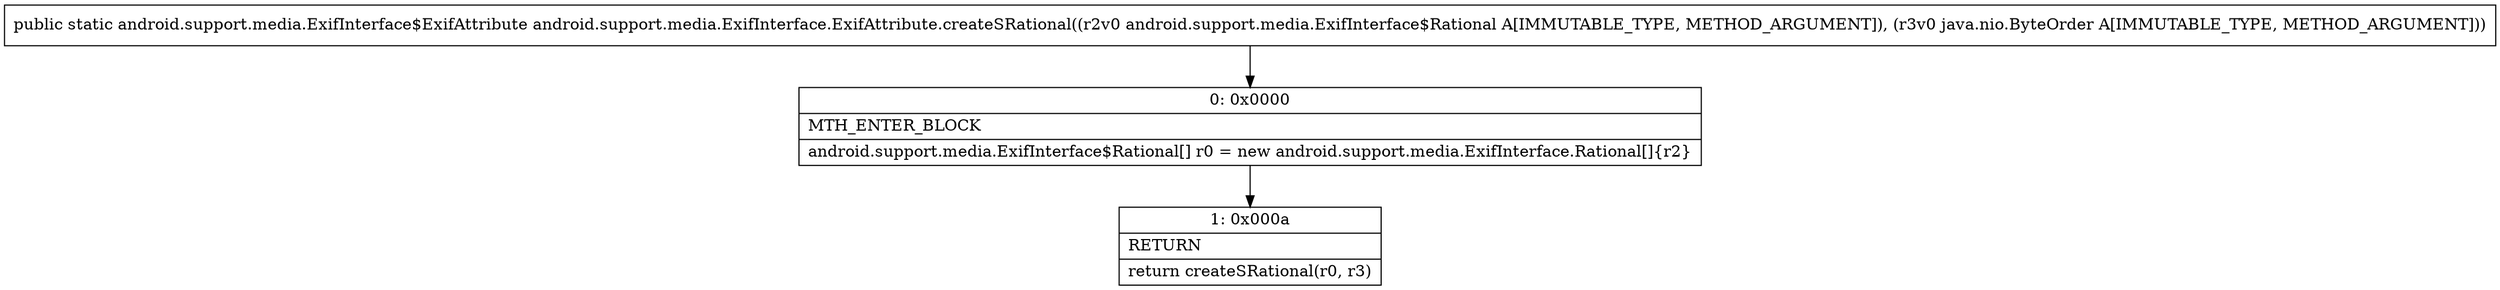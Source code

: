 digraph "CFG forandroid.support.media.ExifInterface.ExifAttribute.createSRational(Landroid\/support\/media\/ExifInterface$Rational;Ljava\/nio\/ByteOrder;)Landroid\/support\/media\/ExifInterface$ExifAttribute;" {
Node_0 [shape=record,label="{0\:\ 0x0000|MTH_ENTER_BLOCK\l|android.support.media.ExifInterface$Rational[] r0 = new android.support.media.ExifInterface.Rational[]\{r2\}\l}"];
Node_1 [shape=record,label="{1\:\ 0x000a|RETURN\l|return createSRational(r0, r3)\l}"];
MethodNode[shape=record,label="{public static android.support.media.ExifInterface$ExifAttribute android.support.media.ExifInterface.ExifAttribute.createSRational((r2v0 android.support.media.ExifInterface$Rational A[IMMUTABLE_TYPE, METHOD_ARGUMENT]), (r3v0 java.nio.ByteOrder A[IMMUTABLE_TYPE, METHOD_ARGUMENT])) }"];
MethodNode -> Node_0;
Node_0 -> Node_1;
}

